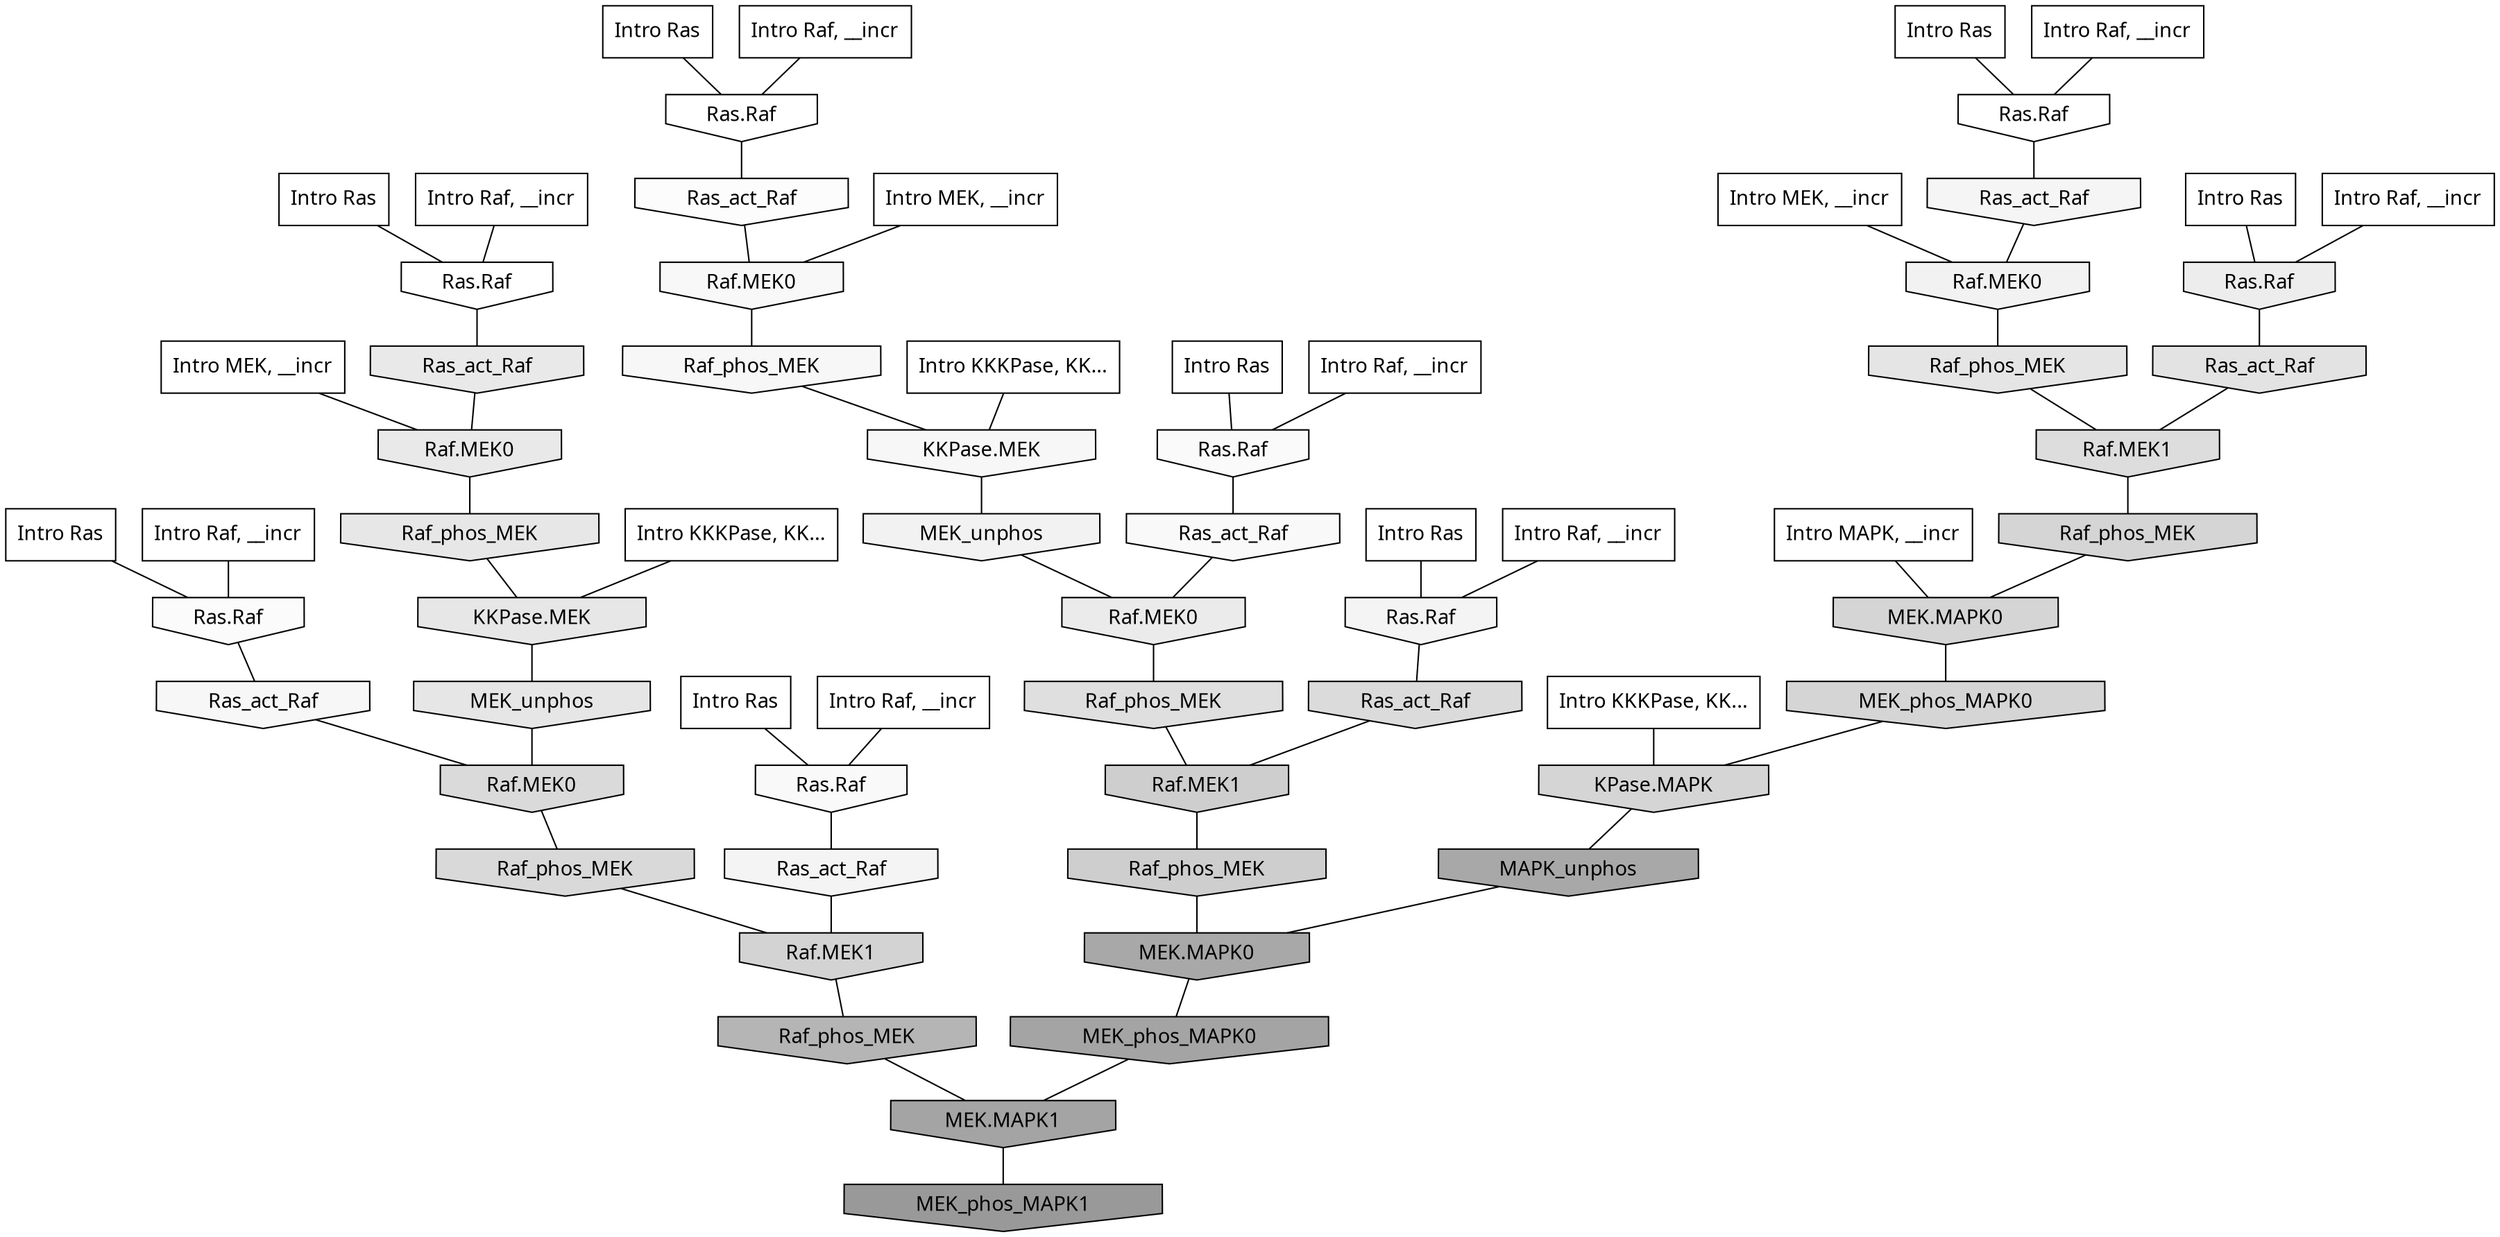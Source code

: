 digraph G{
  rankdir="TB";
  ranksep=0.30;
  node [fontname="CMU Serif"];
  edge [fontname="CMU Serif"];
  
  5 [label="Intro Ras", shape=rectangle, style=filled, fillcolor="0.000 0.000 1.000"]
  
  10 [label="Intro Ras", shape=rectangle, style=filled, fillcolor="0.000 0.000 1.000"]
  
  13 [label="Intro Ras", shape=rectangle, style=filled, fillcolor="0.000 0.000 1.000"]
  
  38 [label="Intro Ras", shape=rectangle, style=filled, fillcolor="0.000 0.000 1.000"]
  
  51 [label="Intro Ras", shape=rectangle, style=filled, fillcolor="0.000 0.000 1.000"]
  
  65 [label="Intro Ras", shape=rectangle, style=filled, fillcolor="0.000 0.000 1.000"]
  
  79 [label="Intro Ras", shape=rectangle, style=filled, fillcolor="0.000 0.000 1.000"]
  
  89 [label="Intro Ras", shape=rectangle, style=filled, fillcolor="0.000 0.000 1.000"]
  
  263 [label="Intro Raf, __incr", shape=rectangle, style=filled, fillcolor="0.000 0.000 1.000"]
  
  326 [label="Intro Raf, __incr", shape=rectangle, style=filled, fillcolor="0.000 0.000 1.000"]
  
  505 [label="Intro Raf, __incr", shape=rectangle, style=filled, fillcolor="0.000 0.000 1.000"]
  
  582 [label="Intro Raf, __incr", shape=rectangle, style=filled, fillcolor="0.000 0.000 1.000"]
  
  644 [label="Intro Raf, __incr", shape=rectangle, style=filled, fillcolor="0.000 0.000 1.000"]
  
  668 [label="Intro Raf, __incr", shape=rectangle, style=filled, fillcolor="0.000 0.000 1.000"]
  
  748 [label="Intro Raf, __incr", shape=rectangle, style=filled, fillcolor="0.000 0.000 1.000"]
  
  975 [label="Intro Raf, __incr", shape=rectangle, style=filled, fillcolor="0.000 0.000 1.000"]
  
  1255 [label="Intro MEK, __incr", shape=rectangle, style=filled, fillcolor="0.000 0.000 1.000"]
  
  1649 [label="Intro MEK, __incr", shape=rectangle, style=filled, fillcolor="0.000 0.000 1.000"]
  
  1882 [label="Intro MEK, __incr", shape=rectangle, style=filled, fillcolor="0.000 0.000 1.000"]
  
  2686 [label="Intro MAPK, __incr", shape=rectangle, style=filled, fillcolor="0.000 0.000 1.000"]
  
  3144 [label="Intro KKKPase, KK...", shape=rectangle, style=filled, fillcolor="0.000 0.000 1.000"]
  
  3151 [label="Intro KKKPase, KK...", shape=rectangle, style=filled, fillcolor="0.000 0.000 1.000"]
  
  3160 [label="Intro KKKPase, KK...", shape=rectangle, style=filled, fillcolor="0.000 0.000 1.000"]
  
  3265 [label="Ras.Raf", shape=invhouse, style=filled, fillcolor="0.000 0.000 1.000"]
  
  3289 [label="Ras.Raf", shape=invhouse, style=filled, fillcolor="0.000 0.000 1.000"]
  
  3296 [label="Ras.Raf", shape=invhouse, style=filled, fillcolor="0.000 0.000 1.000"]
  
  3451 [label="Ras_act_Raf", shape=invhouse, style=filled, fillcolor="0.000 0.000 0.985"]
  
  3470 [label="Ras.Raf", shape=invhouse, style=filled, fillcolor="0.000 0.000 0.984"]
  
  3541 [label="Ras.Raf", shape=invhouse, style=filled, fillcolor="0.000 0.000 0.978"]
  
  3577 [label="Ras_act_Raf", shape=invhouse, style=filled, fillcolor="0.000 0.000 0.975"]
  
  3583 [label="Ras.Raf", shape=invhouse, style=filled, fillcolor="0.000 0.000 0.975"]
  
  3626 [label="Raf.MEK0", shape=invhouse, style=filled, fillcolor="0.000 0.000 0.971"]
  
  3685 [label="Ras_act_Raf", shape=invhouse, style=filled, fillcolor="0.000 0.000 0.967"]
  
  3722 [label="Raf_phos_MEK", shape=invhouse, style=filled, fillcolor="0.000 0.000 0.965"]
  
  3733 [label="KKPase.MEK", shape=invhouse, style=filled, fillcolor="0.000 0.000 0.965"]
  
  3826 [label="Ras_act_Raf", shape=invhouse, style=filled, fillcolor="0.000 0.000 0.960"]
  
  3948 [label="Ras_act_Raf", shape=invhouse, style=filled, fillcolor="0.000 0.000 0.955"]
  
  3975 [label="Ras.Raf", shape=invhouse, style=filled, fillcolor="0.000 0.000 0.955"]
  
  4097 [label="MEK_unphos", shape=invhouse, style=filled, fillcolor="0.000 0.000 0.949"]
  
  4147 [label="Raf.MEK0", shape=invhouse, style=filled, fillcolor="0.000 0.000 0.947"]
  
  4655 [label="Ras.Raf", shape=invhouse, style=filled, fillcolor="0.000 0.000 0.926"]
  
  4860 [label="Raf.MEK0", shape=invhouse, style=filled, fillcolor="0.000 0.000 0.919"]
  
  4964 [label="Ras_act_Raf", shape=invhouse, style=filled, fillcolor="0.000 0.000 0.914"]
  
  4970 [label="Raf.MEK0", shape=invhouse, style=filled, fillcolor="0.000 0.000 0.914"]
  
  5180 [label="Raf_phos_MEK", shape=invhouse, style=filled, fillcolor="0.000 0.000 0.906"]
  
  5183 [label="KKPase.MEK", shape=invhouse, style=filled, fillcolor="0.000 0.000 0.906"]
  
  5326 [label="MEK_unphos", shape=invhouse, style=filled, fillcolor="0.000 0.000 0.901"]
  
  5441 [label="Raf_phos_MEK", shape=invhouse, style=filled, fillcolor="0.000 0.000 0.897"]
  
  5640 [label="Ras_act_Raf", shape=invhouse, style=filled, fillcolor="0.000 0.000 0.889"]
  
  6146 [label="Raf_phos_MEK", shape=invhouse, style=filled, fillcolor="0.000 0.000 0.873"]
  
  6440 [label="Raf.MEK1", shape=invhouse, style=filled, fillcolor="0.000 0.000 0.865"]
  
  6741 [label="Ras_act_Raf", shape=invhouse, style=filled, fillcolor="0.000 0.000 0.858"]
  
  6958 [label="Raf.MEK0", shape=invhouse, style=filled, fillcolor="0.000 0.000 0.853"]
  
  7121 [label="Raf_phos_MEK", shape=invhouse, style=filled, fillcolor="0.000 0.000 0.850"]
  
  7879 [label="Raf_phos_MEK", shape=invhouse, style=filled, fillcolor="0.000 0.000 0.835"]
  
  7881 [label="MEK.MAPK0", shape=invhouse, style=filled, fillcolor="0.000 0.000 0.835"]
  
  7903 [label="MEK_phos_MAPK0", shape=invhouse, style=filled, fillcolor="0.000 0.000 0.834"]
  
  7953 [label="KPase.MAPK", shape=invhouse, style=filled, fillcolor="0.000 0.000 0.833"]
  
  8326 [label="Raf.MEK1", shape=invhouse, style=filled, fillcolor="0.000 0.000 0.826"]
  
  9508 [label="Raf.MEK1", shape=invhouse, style=filled, fillcolor="0.000 0.000 0.806"]
  
  9605 [label="Raf_phos_MEK", shape=invhouse, style=filled, fillcolor="0.000 0.000 0.805"]
  
  17603 [label="Raf_phos_MEK", shape=invhouse, style=filled, fillcolor="0.000 0.000 0.708"]
  
  19399 [label="MAPK_unphos", shape=invhouse, style=filled, fillcolor="0.000 0.000 0.660"]
  
  19401 [label="MEK.MAPK0", shape=invhouse, style=filled, fillcolor="0.000 0.000 0.660"]
  
  19944 [label="MEK_phos_MAPK0", shape=invhouse, style=filled, fillcolor="0.000 0.000 0.642"]
  
  19946 [label="MEK.MAPK1", shape=invhouse, style=filled, fillcolor="0.000 0.000 0.642"]
  
  21052 [label="MEK_phos_MAPK1", shape=invhouse, style=filled, fillcolor="0.000 0.000 0.600"]
  
  
  19946 -> 21052 [dir=none, color="0.000 0.000 0.000"] 
  19944 -> 19946 [dir=none, color="0.000 0.000 0.000"] 
  19401 -> 19944 [dir=none, color="0.000 0.000 0.000"] 
  19399 -> 19401 [dir=none, color="0.000 0.000 0.000"] 
  17603 -> 19946 [dir=none, color="0.000 0.000 0.000"] 
  9605 -> 19401 [dir=none, color="0.000 0.000 0.000"] 
  9508 -> 9605 [dir=none, color="0.000 0.000 0.000"] 
  8326 -> 17603 [dir=none, color="0.000 0.000 0.000"] 
  7953 -> 19399 [dir=none, color="0.000 0.000 0.000"] 
  7903 -> 7953 [dir=none, color="0.000 0.000 0.000"] 
  7881 -> 7903 [dir=none, color="0.000 0.000 0.000"] 
  7879 -> 7881 [dir=none, color="0.000 0.000 0.000"] 
  7121 -> 8326 [dir=none, color="0.000 0.000 0.000"] 
  6958 -> 7121 [dir=none, color="0.000 0.000 0.000"] 
  6741 -> 9508 [dir=none, color="0.000 0.000 0.000"] 
  6440 -> 7879 [dir=none, color="0.000 0.000 0.000"] 
  6146 -> 9508 [dir=none, color="0.000 0.000 0.000"] 
  5640 -> 6440 [dir=none, color="0.000 0.000 0.000"] 
  5441 -> 6440 [dir=none, color="0.000 0.000 0.000"] 
  5326 -> 6958 [dir=none, color="0.000 0.000 0.000"] 
  5183 -> 5326 [dir=none, color="0.000 0.000 0.000"] 
  5180 -> 5183 [dir=none, color="0.000 0.000 0.000"] 
  4970 -> 5180 [dir=none, color="0.000 0.000 0.000"] 
  4964 -> 4970 [dir=none, color="0.000 0.000 0.000"] 
  4860 -> 6146 [dir=none, color="0.000 0.000 0.000"] 
  4655 -> 5640 [dir=none, color="0.000 0.000 0.000"] 
  4147 -> 5441 [dir=none, color="0.000 0.000 0.000"] 
  4097 -> 4860 [dir=none, color="0.000 0.000 0.000"] 
  3975 -> 6741 [dir=none, color="0.000 0.000 0.000"] 
  3948 -> 8326 [dir=none, color="0.000 0.000 0.000"] 
  3826 -> 4147 [dir=none, color="0.000 0.000 0.000"] 
  3733 -> 4097 [dir=none, color="0.000 0.000 0.000"] 
  3722 -> 3733 [dir=none, color="0.000 0.000 0.000"] 
  3685 -> 6958 [dir=none, color="0.000 0.000 0.000"] 
  3626 -> 3722 [dir=none, color="0.000 0.000 0.000"] 
  3583 -> 3948 [dir=none, color="0.000 0.000 0.000"] 
  3577 -> 4860 [dir=none, color="0.000 0.000 0.000"] 
  3541 -> 3577 [dir=none, color="0.000 0.000 0.000"] 
  3470 -> 3685 [dir=none, color="0.000 0.000 0.000"] 
  3451 -> 3626 [dir=none, color="0.000 0.000 0.000"] 
  3296 -> 3826 [dir=none, color="0.000 0.000 0.000"] 
  3289 -> 3451 [dir=none, color="0.000 0.000 0.000"] 
  3265 -> 4964 [dir=none, color="0.000 0.000 0.000"] 
  3160 -> 3733 [dir=none, color="0.000 0.000 0.000"] 
  3151 -> 7953 [dir=none, color="0.000 0.000 0.000"] 
  3144 -> 5183 [dir=none, color="0.000 0.000 0.000"] 
  2686 -> 7881 [dir=none, color="0.000 0.000 0.000"] 
  1882 -> 3626 [dir=none, color="0.000 0.000 0.000"] 
  1649 -> 4970 [dir=none, color="0.000 0.000 0.000"] 
  1255 -> 4147 [dir=none, color="0.000 0.000 0.000"] 
  975 -> 3583 [dir=none, color="0.000 0.000 0.000"] 
  748 -> 4655 [dir=none, color="0.000 0.000 0.000"] 
  668 -> 3541 [dir=none, color="0.000 0.000 0.000"] 
  644 -> 3470 [dir=none, color="0.000 0.000 0.000"] 
  582 -> 3975 [dir=none, color="0.000 0.000 0.000"] 
  505 -> 3296 [dir=none, color="0.000 0.000 0.000"] 
  326 -> 3265 [dir=none, color="0.000 0.000 0.000"] 
  263 -> 3289 [dir=none, color="0.000 0.000 0.000"] 
  89 -> 3541 [dir=none, color="0.000 0.000 0.000"] 
  79 -> 3296 [dir=none, color="0.000 0.000 0.000"] 
  65 -> 3265 [dir=none, color="0.000 0.000 0.000"] 
  51 -> 4655 [dir=none, color="0.000 0.000 0.000"] 
  38 -> 3975 [dir=none, color="0.000 0.000 0.000"] 
  13 -> 3470 [dir=none, color="0.000 0.000 0.000"] 
  10 -> 3583 [dir=none, color="0.000 0.000 0.000"] 
  5 -> 3289 [dir=none, color="0.000 0.000 0.000"] 
  
  }
